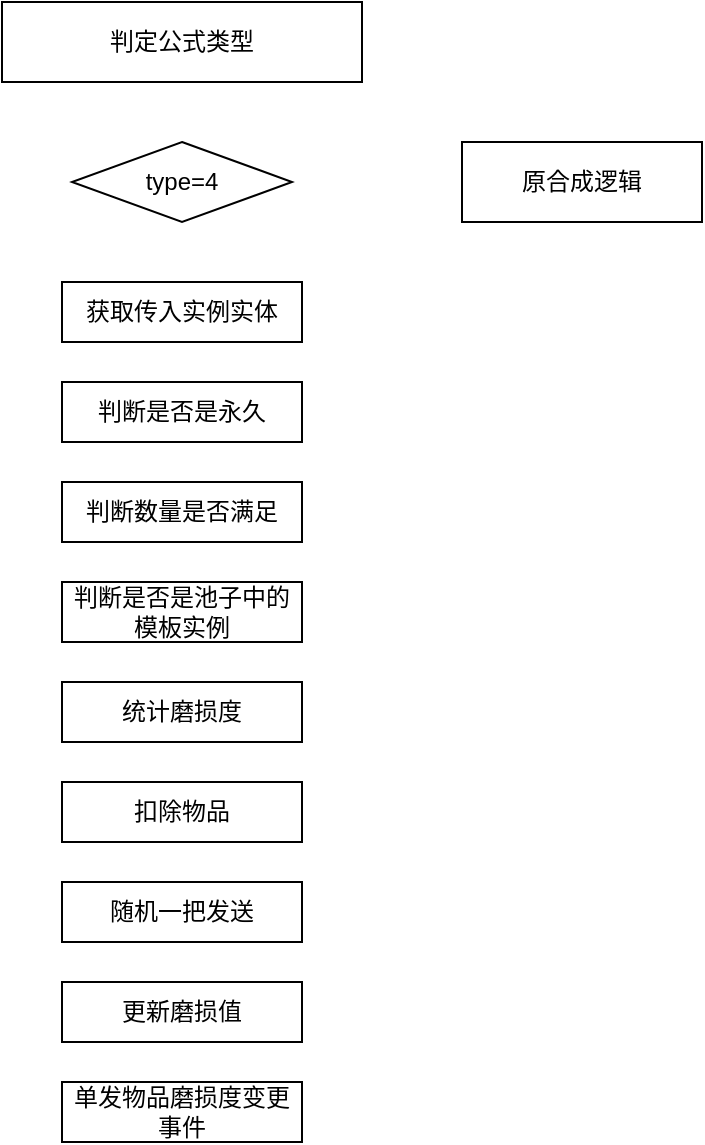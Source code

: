 <mxfile version="28.2.2">
  <diagram name="第 1 页" id="W0my26qTIbhCFtzBL1so">
    <mxGraphModel dx="1426" dy="751" grid="1" gridSize="10" guides="1" tooltips="1" connect="1" arrows="1" fold="1" page="1" pageScale="1" pageWidth="4681" pageHeight="3300" math="0" shadow="0">
      <root>
        <mxCell id="0" />
        <mxCell id="1" parent="0" />
        <mxCell id="wb5-NMI2u_P8qbL3QBpo-1" value="判定公式类型" style="rounded=0;whiteSpace=wrap;html=1;" vertex="1" parent="1">
          <mxGeometry x="180" y="80" width="180" height="40" as="geometry" />
        </mxCell>
        <mxCell id="wb5-NMI2u_P8qbL3QBpo-2" value="type=4" style="rhombus;whiteSpace=wrap;html=1;" vertex="1" parent="1">
          <mxGeometry x="215" y="150" width="110" height="40" as="geometry" />
        </mxCell>
        <mxCell id="wb5-NMI2u_P8qbL3QBpo-3" value="原合成逻辑" style="rounded=0;whiteSpace=wrap;html=1;" vertex="1" parent="1">
          <mxGeometry x="410" y="150" width="120" height="40" as="geometry" />
        </mxCell>
        <mxCell id="wb5-NMI2u_P8qbL3QBpo-4" value="获取传入实例实体" style="rounded=0;whiteSpace=wrap;html=1;" vertex="1" parent="1">
          <mxGeometry x="210" y="220" width="120" height="30" as="geometry" />
        </mxCell>
        <mxCell id="wb5-NMI2u_P8qbL3QBpo-5" value="判断是否是永久" style="rounded=0;whiteSpace=wrap;html=1;" vertex="1" parent="1">
          <mxGeometry x="210" y="270" width="120" height="30" as="geometry" />
        </mxCell>
        <mxCell id="wb5-NMI2u_P8qbL3QBpo-6" value="判断数量是否满足" style="rounded=0;whiteSpace=wrap;html=1;" vertex="1" parent="1">
          <mxGeometry x="210" y="320" width="120" height="30" as="geometry" />
        </mxCell>
        <mxCell id="wb5-NMI2u_P8qbL3QBpo-7" value="判断是否是池子中的模板实例" style="rounded=0;whiteSpace=wrap;html=1;" vertex="1" parent="1">
          <mxGeometry x="210" y="370" width="120" height="30" as="geometry" />
        </mxCell>
        <mxCell id="wb5-NMI2u_P8qbL3QBpo-8" value="统计磨损度" style="rounded=0;whiteSpace=wrap;html=1;" vertex="1" parent="1">
          <mxGeometry x="210" y="420" width="120" height="30" as="geometry" />
        </mxCell>
        <mxCell id="wb5-NMI2u_P8qbL3QBpo-9" value="扣除物品" style="rounded=0;whiteSpace=wrap;html=1;" vertex="1" parent="1">
          <mxGeometry x="210" y="470" width="120" height="30" as="geometry" />
        </mxCell>
        <mxCell id="wb5-NMI2u_P8qbL3QBpo-10" value="随机一把发送" style="rounded=0;whiteSpace=wrap;html=1;" vertex="1" parent="1">
          <mxGeometry x="210" y="520" width="120" height="30" as="geometry" />
        </mxCell>
        <mxCell id="wb5-NMI2u_P8qbL3QBpo-11" value="更新磨损值" style="rounded=0;whiteSpace=wrap;html=1;" vertex="1" parent="1">
          <mxGeometry x="210" y="570" width="120" height="30" as="geometry" />
        </mxCell>
        <mxCell id="wb5-NMI2u_P8qbL3QBpo-12" value="单发物品磨损度变更事件" style="rounded=0;whiteSpace=wrap;html=1;" vertex="1" parent="1">
          <mxGeometry x="210" y="620" width="120" height="30" as="geometry" />
        </mxCell>
      </root>
    </mxGraphModel>
  </diagram>
</mxfile>
